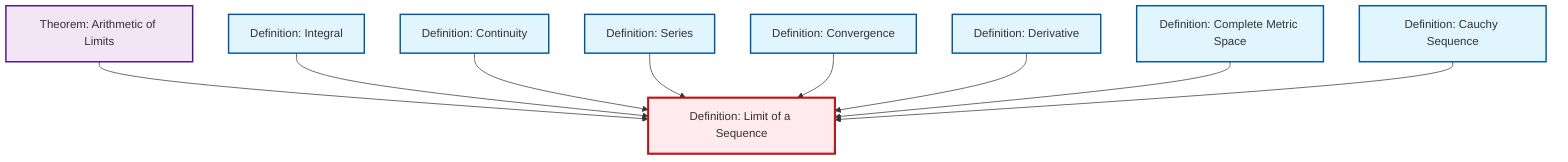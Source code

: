 graph TD
    classDef definition fill:#e1f5fe,stroke:#01579b,stroke-width:2px
    classDef theorem fill:#f3e5f5,stroke:#4a148c,stroke-width:2px
    classDef axiom fill:#fff3e0,stroke:#e65100,stroke-width:2px
    classDef example fill:#e8f5e9,stroke:#1b5e20,stroke-width:2px
    classDef current fill:#ffebee,stroke:#b71c1c,stroke-width:3px
    thm-limit-arithmetic["Theorem: Arithmetic of Limits"]:::theorem
    def-continuity["Definition: Continuity"]:::definition
    def-convergence["Definition: Convergence"]:::definition
    def-complete-metric-space["Definition: Complete Metric Space"]:::definition
    def-integral["Definition: Integral"]:::definition
    def-series["Definition: Series"]:::definition
    def-cauchy-sequence["Definition: Cauchy Sequence"]:::definition
    def-derivative["Definition: Derivative"]:::definition
    def-limit["Definition: Limit of a Sequence"]:::definition
    thm-limit-arithmetic --> def-limit
    def-integral --> def-limit
    def-continuity --> def-limit
    def-series --> def-limit
    def-convergence --> def-limit
    def-derivative --> def-limit
    def-complete-metric-space --> def-limit
    def-cauchy-sequence --> def-limit
    class def-limit current